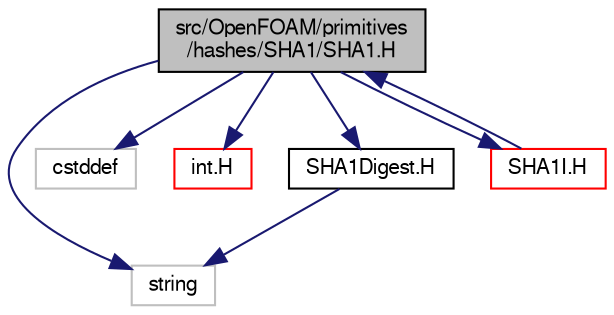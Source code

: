 digraph "src/OpenFOAM/primitives/hashes/SHA1/SHA1.H"
{
  bgcolor="transparent";
  edge [fontname="FreeSans",fontsize="10",labelfontname="FreeSans",labelfontsize="10"];
  node [fontname="FreeSans",fontsize="10",shape=record];
  Node1 [label="src/OpenFOAM/primitives\l/hashes/SHA1/SHA1.H",height=0.2,width=0.4,color="black", fillcolor="grey75", style="filled" fontcolor="black"];
  Node1 -> Node2 [color="midnightblue",fontsize="10",style="solid",fontname="FreeSans"];
  Node2 [label="string",height=0.2,width=0.4,color="grey75"];
  Node1 -> Node3 [color="midnightblue",fontsize="10",style="solid",fontname="FreeSans"];
  Node3 [label="cstddef",height=0.2,width=0.4,color="grey75"];
  Node1 -> Node4 [color="midnightblue",fontsize="10",style="solid",fontname="FreeSans"];
  Node4 [label="int.H",height=0.2,width=0.4,color="red",URL="$a08413.html",tooltip="System integer. "];
  Node1 -> Node5 [color="midnightblue",fontsize="10",style="solid",fontname="FreeSans"];
  Node5 [label="SHA1Digest.H",height=0.2,width=0.4,color="black",URL="$a08411.html"];
  Node5 -> Node2 [color="midnightblue",fontsize="10",style="solid",fontname="FreeSans"];
  Node1 -> Node6 [color="midnightblue",fontsize="10",style="solid",fontname="FreeSans"];
  Node6 [label="SHA1I.H",height=0.2,width=0.4,color="red",URL="$a08412.html"];
  Node6 -> Node1 [color="midnightblue",fontsize="10",style="solid",fontname="FreeSans"];
}
